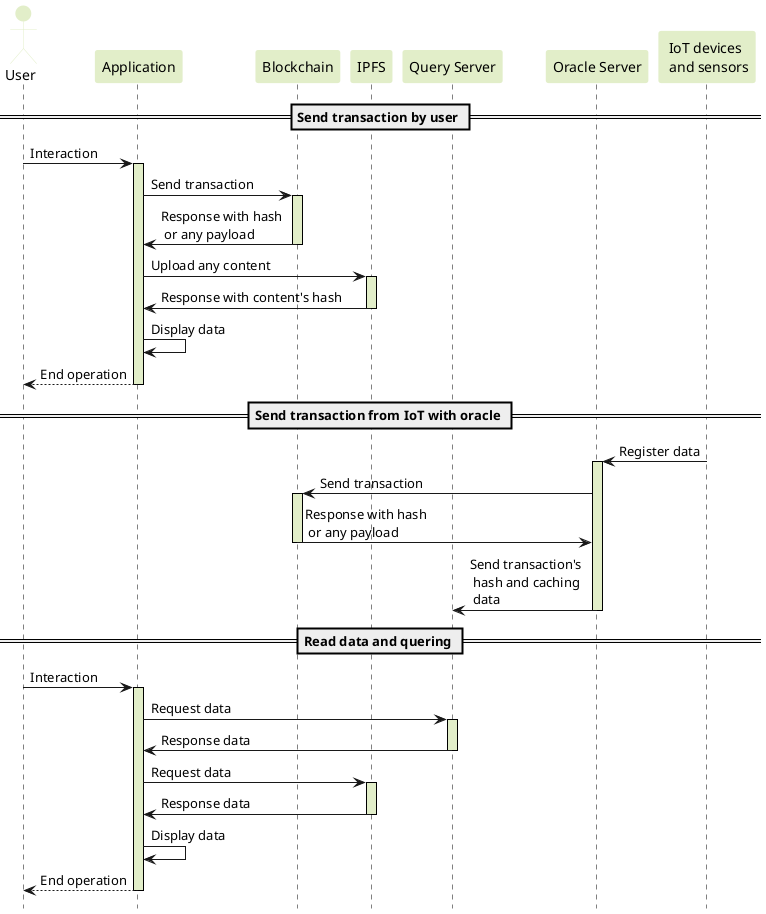 @startuml "Interaction of components in a decentralized application"
hide footbox

' theme
skinparam sequence {
    ActorBorderColor #e2eec9

    LifeLineBorderColor #000000
    LifeLineBackgroundColor #e2eec9

    ParticipantBorderColor #e2eec9
    ParticipantBackgroundColor #e2eec9
    ParticipantFontColor #000000

    ActorBackgroundColor #e2eec9
    ActorFontColor #000000
}


actor "User" as User
participant "Application" as Application
participant "Blockchain" as Blockchain
participant "IPFS" as IPFS
participant "Query Server" as QDB
participant "Oracle Server" as Oracle
participant "IoT devices \n and sensors" as IoT

' title "Send transaction"
== Send transaction by user ==

User -> Application : Interaction
activate Application

Application -> Blockchain : Send transaction
activate Blockchain
Application <- Blockchain : Response with hash \n or any payload
deactivate Blockchain

Application -> IPFS : Upload any content
activate IPFS
Application <- IPFS : Response with content's hash
deactivate IPFS

Application -> Application : Display data

Application --> User : End operation
deactivate Application

== Send transaction from IoT with oracle ==

IoT -> Oracle : Register data

activate Oracle

Oracle -> Blockchain : Send transaction
activate Blockchain
Oracle <- Blockchain :  Response with hash \n or any payload
deactivate Blockchain
Oracle -> QDB : Send transaction's \n hash and caching \n data

deactivate Oracle

' newpage Read data and quering
== Read data and quering ==

User -> Application : Interaction
activate Application

Application -> QDB : Request data
activate QDB
Application <- QDB : Response data
deactivate QDB

Application -> IPFS : Request data
activate IPFS
Application <- IPFS : Response data
deactivate IPFS
Application -> Application : Display data

Application --> User : End operation
deactivate Application

' newpage S





@enduml